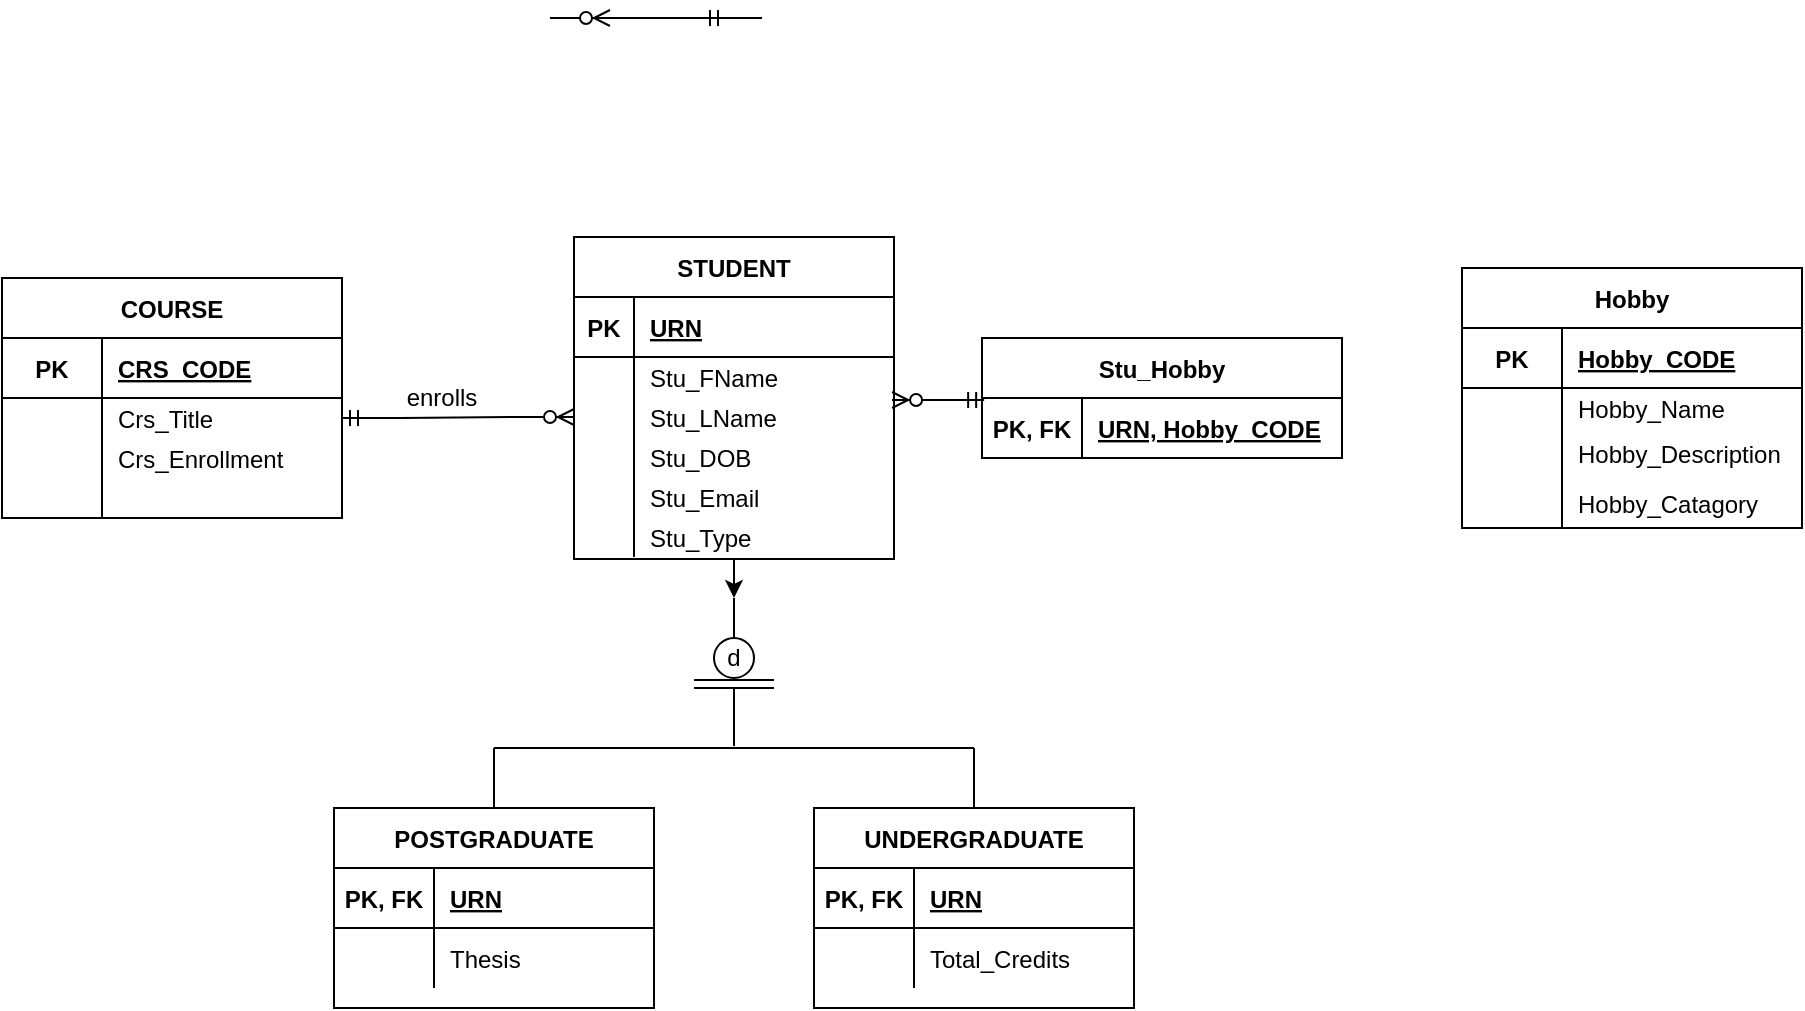 <mxfile version="26.0.2">
  <diagram id="R2lEEEUBdFMjLlhIrx00" name="Page-1">
    <mxGraphModel dx="598" dy="758" grid="1" gridSize="10" guides="1" tooltips="1" connect="1" arrows="1" fold="1" page="1" pageScale="1" pageWidth="827" pageHeight="1169" math="0" shadow="0" extFonts="Permanent Marker^https://fonts.googleapis.com/css?family=Permanent+Marker">
      <root>
        <mxCell id="0" />
        <mxCell id="1" parent="0" />
        <mxCell id="WBBsBwpG8qQ3q6BkwMJ3-28" style="edgeStyle=orthogonalEdgeStyle;rounded=0;orthogonalLoop=1;jettySize=auto;html=1;exitX=0.5;exitY=1;exitDx=0;exitDy=0;" edge="1" parent="1" source="ei-XNbHcQwb9apyGuxFF-1">
          <mxGeometry relative="1" as="geometry">
            <mxPoint x="406" y="750" as="targetPoint" />
          </mxGeometry>
        </mxCell>
        <mxCell id="ei-XNbHcQwb9apyGuxFF-1" value="STUDENT" style="shape=table;startSize=30;container=1;collapsible=1;childLayout=tableLayout;fixedRows=1;rowLines=0;fontStyle=1;align=center;resizeLast=1;" parent="1" vertex="1">
          <mxGeometry x="326" y="569.5" width="160" height="161" as="geometry" />
        </mxCell>
        <mxCell id="ei-XNbHcQwb9apyGuxFF-2" value="" style="shape=partialRectangle;collapsible=0;dropTarget=0;pointerEvents=0;fillColor=none;points=[[0,0.5],[1,0.5]];portConstraint=eastwest;top=0;left=0;right=0;bottom=1;" parent="ei-XNbHcQwb9apyGuxFF-1" vertex="1">
          <mxGeometry y="30" width="160" height="30" as="geometry" />
        </mxCell>
        <mxCell id="ei-XNbHcQwb9apyGuxFF-3" value="PK" style="shape=partialRectangle;overflow=hidden;connectable=0;fillColor=none;top=0;left=0;bottom=0;right=0;fontStyle=1;" parent="ei-XNbHcQwb9apyGuxFF-2" vertex="1">
          <mxGeometry width="30" height="30" as="geometry">
            <mxRectangle width="30" height="30" as="alternateBounds" />
          </mxGeometry>
        </mxCell>
        <mxCell id="ei-XNbHcQwb9apyGuxFF-4" value="URN" style="shape=partialRectangle;overflow=hidden;connectable=0;fillColor=none;top=0;left=0;bottom=0;right=0;align=left;spacingLeft=6;fontStyle=5;" parent="ei-XNbHcQwb9apyGuxFF-2" vertex="1">
          <mxGeometry x="30" width="130" height="30" as="geometry">
            <mxRectangle width="130" height="30" as="alternateBounds" />
          </mxGeometry>
        </mxCell>
        <mxCell id="ei-XNbHcQwb9apyGuxFF-5" value="" style="shape=partialRectangle;collapsible=0;dropTarget=0;pointerEvents=0;fillColor=none;points=[[0,0.5],[1,0.5]];portConstraint=eastwest;top=0;left=0;right=0;bottom=0;" parent="ei-XNbHcQwb9apyGuxFF-1" vertex="1">
          <mxGeometry y="60" width="160" height="20" as="geometry" />
        </mxCell>
        <mxCell id="ei-XNbHcQwb9apyGuxFF-6" value="" style="shape=partialRectangle;overflow=hidden;connectable=0;fillColor=none;top=0;left=0;bottom=0;right=0;" parent="ei-XNbHcQwb9apyGuxFF-5" vertex="1">
          <mxGeometry width="30" height="20" as="geometry">
            <mxRectangle width="30" height="20" as="alternateBounds" />
          </mxGeometry>
        </mxCell>
        <mxCell id="ei-XNbHcQwb9apyGuxFF-7" value="Stu_FName" style="shape=partialRectangle;overflow=hidden;connectable=0;fillColor=none;top=0;left=0;bottom=0;right=0;align=left;spacingLeft=6;" parent="ei-XNbHcQwb9apyGuxFF-5" vertex="1">
          <mxGeometry x="30" width="130" height="20" as="geometry">
            <mxRectangle width="130" height="20" as="alternateBounds" />
          </mxGeometry>
        </mxCell>
        <mxCell id="ei-XNbHcQwb9apyGuxFF-8" value="" style="shape=partialRectangle;collapsible=0;dropTarget=0;pointerEvents=0;fillColor=none;points=[[0,0.5],[1,0.5]];portConstraint=eastwest;top=0;left=0;right=0;bottom=0;" parent="ei-XNbHcQwb9apyGuxFF-1" vertex="1">
          <mxGeometry y="80" width="160" height="20" as="geometry" />
        </mxCell>
        <mxCell id="ei-XNbHcQwb9apyGuxFF-9" value="" style="shape=partialRectangle;overflow=hidden;connectable=0;fillColor=none;top=0;left=0;bottom=0;right=0;" parent="ei-XNbHcQwb9apyGuxFF-8" vertex="1">
          <mxGeometry width="30" height="20" as="geometry">
            <mxRectangle width="30" height="20" as="alternateBounds" />
          </mxGeometry>
        </mxCell>
        <mxCell id="ei-XNbHcQwb9apyGuxFF-10" value="Stu_LName" style="shape=partialRectangle;overflow=hidden;connectable=0;fillColor=none;top=0;left=0;bottom=0;right=0;align=left;spacingLeft=6;" parent="ei-XNbHcQwb9apyGuxFF-8" vertex="1">
          <mxGeometry x="30" width="130" height="20" as="geometry">
            <mxRectangle width="130" height="20" as="alternateBounds" />
          </mxGeometry>
        </mxCell>
        <mxCell id="ei-XNbHcQwb9apyGuxFF-11" value="" style="shape=partialRectangle;collapsible=0;dropTarget=0;pointerEvents=0;fillColor=none;points=[[0,0.5],[1,0.5]];portConstraint=eastwest;top=0;left=0;right=0;bottom=0;" parent="ei-XNbHcQwb9apyGuxFF-1" vertex="1">
          <mxGeometry y="100" width="160" height="20" as="geometry" />
        </mxCell>
        <mxCell id="ei-XNbHcQwb9apyGuxFF-12" value="" style="shape=partialRectangle;overflow=hidden;connectable=0;fillColor=none;top=0;left=0;bottom=0;right=0;" parent="ei-XNbHcQwb9apyGuxFF-11" vertex="1">
          <mxGeometry width="30" height="20" as="geometry">
            <mxRectangle width="30" height="20" as="alternateBounds" />
          </mxGeometry>
        </mxCell>
        <mxCell id="ei-XNbHcQwb9apyGuxFF-13" value="Stu_DOB" style="shape=partialRectangle;overflow=hidden;connectable=0;fillColor=none;top=0;left=0;bottom=0;right=0;align=left;spacingLeft=6;" parent="ei-XNbHcQwb9apyGuxFF-11" vertex="1">
          <mxGeometry x="30" width="130" height="20" as="geometry">
            <mxRectangle width="130" height="20" as="alternateBounds" />
          </mxGeometry>
        </mxCell>
        <mxCell id="WBBsBwpG8qQ3q6BkwMJ3-29" style="shape=partialRectangle;collapsible=0;dropTarget=0;pointerEvents=0;fillColor=none;points=[[0,0.5],[1,0.5]];portConstraint=eastwest;top=0;left=0;right=0;bottom=0;" vertex="1" parent="ei-XNbHcQwb9apyGuxFF-1">
          <mxGeometry y="120" width="160" height="20" as="geometry" />
        </mxCell>
        <mxCell id="WBBsBwpG8qQ3q6BkwMJ3-30" style="shape=partialRectangle;overflow=hidden;connectable=0;fillColor=none;top=0;left=0;bottom=0;right=0;" vertex="1" parent="WBBsBwpG8qQ3q6BkwMJ3-29">
          <mxGeometry width="30" height="20" as="geometry">
            <mxRectangle width="30" height="20" as="alternateBounds" />
          </mxGeometry>
        </mxCell>
        <mxCell id="WBBsBwpG8qQ3q6BkwMJ3-31" value="Stu_Email" style="shape=partialRectangle;overflow=hidden;connectable=0;fillColor=none;top=0;left=0;bottom=0;right=0;align=left;spacingLeft=6;" vertex="1" parent="WBBsBwpG8qQ3q6BkwMJ3-29">
          <mxGeometry x="30" width="130" height="20" as="geometry">
            <mxRectangle width="130" height="20" as="alternateBounds" />
          </mxGeometry>
        </mxCell>
        <mxCell id="WBBsBwpG8qQ3q6BkwMJ3-35" style="shape=partialRectangle;collapsible=0;dropTarget=0;pointerEvents=0;fillColor=none;points=[[0,0.5],[1,0.5]];portConstraint=eastwest;top=0;left=0;right=0;bottom=0;" vertex="1" parent="ei-XNbHcQwb9apyGuxFF-1">
          <mxGeometry y="140" width="160" height="20" as="geometry" />
        </mxCell>
        <mxCell id="WBBsBwpG8qQ3q6BkwMJ3-36" style="shape=partialRectangle;overflow=hidden;connectable=0;fillColor=none;top=0;left=0;bottom=0;right=0;" vertex="1" parent="WBBsBwpG8qQ3q6BkwMJ3-35">
          <mxGeometry width="30" height="20" as="geometry">
            <mxRectangle width="30" height="20" as="alternateBounds" />
          </mxGeometry>
        </mxCell>
        <mxCell id="WBBsBwpG8qQ3q6BkwMJ3-37" value="Stu_Type" style="shape=partialRectangle;overflow=hidden;connectable=0;fillColor=none;top=0;left=0;bottom=0;right=0;align=left;spacingLeft=6;" vertex="1" parent="WBBsBwpG8qQ3q6BkwMJ3-35">
          <mxGeometry x="30" width="130" height="20" as="geometry">
            <mxRectangle width="130" height="20" as="alternateBounds" />
          </mxGeometry>
        </mxCell>
        <mxCell id="ei-XNbHcQwb9apyGuxFF-14" value="POSTGRADUATE" style="shape=table;startSize=30;container=1;collapsible=1;childLayout=tableLayout;fixedRows=1;rowLines=0;fontStyle=1;align=center;resizeLast=1;" parent="1" vertex="1">
          <mxGeometry x="206" y="855" width="160" height="100" as="geometry" />
        </mxCell>
        <mxCell id="ei-XNbHcQwb9apyGuxFF-15" value="" style="shape=partialRectangle;collapsible=0;dropTarget=0;pointerEvents=0;fillColor=none;points=[[0,0.5],[1,0.5]];portConstraint=eastwest;top=0;left=0;right=0;bottom=1;" parent="ei-XNbHcQwb9apyGuxFF-14" vertex="1">
          <mxGeometry y="30" width="160" height="30" as="geometry" />
        </mxCell>
        <mxCell id="ei-XNbHcQwb9apyGuxFF-16" value="PK, FK" style="shape=partialRectangle;overflow=hidden;connectable=0;fillColor=none;top=0;left=0;bottom=0;right=0;fontStyle=1;" parent="ei-XNbHcQwb9apyGuxFF-15" vertex="1">
          <mxGeometry width="50" height="30" as="geometry">
            <mxRectangle width="50" height="30" as="alternateBounds" />
          </mxGeometry>
        </mxCell>
        <mxCell id="ei-XNbHcQwb9apyGuxFF-17" value="URN" style="shape=partialRectangle;overflow=hidden;connectable=0;fillColor=none;top=0;left=0;bottom=0;right=0;align=left;spacingLeft=6;fontStyle=5;" parent="ei-XNbHcQwb9apyGuxFF-15" vertex="1">
          <mxGeometry x="50" width="110" height="30" as="geometry">
            <mxRectangle width="110" height="30" as="alternateBounds" />
          </mxGeometry>
        </mxCell>
        <mxCell id="ei-XNbHcQwb9apyGuxFF-18" value="" style="shape=partialRectangle;collapsible=0;dropTarget=0;pointerEvents=0;fillColor=none;points=[[0,0.5],[1,0.5]];portConstraint=eastwest;top=0;left=0;right=0;bottom=0;" parent="ei-XNbHcQwb9apyGuxFF-14" vertex="1">
          <mxGeometry y="60" width="160" height="30" as="geometry" />
        </mxCell>
        <mxCell id="ei-XNbHcQwb9apyGuxFF-19" value="" style="shape=partialRectangle;overflow=hidden;connectable=0;fillColor=none;top=0;left=0;bottom=0;right=0;" parent="ei-XNbHcQwb9apyGuxFF-18" vertex="1">
          <mxGeometry width="50" height="30" as="geometry">
            <mxRectangle width="50" height="30" as="alternateBounds" />
          </mxGeometry>
        </mxCell>
        <mxCell id="ei-XNbHcQwb9apyGuxFF-20" value="Thesis" style="shape=partialRectangle;overflow=hidden;connectable=0;fillColor=none;top=0;left=0;bottom=0;right=0;align=left;spacingLeft=6;" parent="ei-XNbHcQwb9apyGuxFF-18" vertex="1">
          <mxGeometry x="50" width="110" height="30" as="geometry">
            <mxRectangle width="110" height="30" as="alternateBounds" />
          </mxGeometry>
        </mxCell>
        <mxCell id="ei-XNbHcQwb9apyGuxFF-21" value="UNDERGRADUATE" style="shape=table;startSize=30;container=1;collapsible=1;childLayout=tableLayout;fixedRows=1;rowLines=0;fontStyle=1;align=center;resizeLast=1;" parent="1" vertex="1">
          <mxGeometry x="446" y="855" width="160" height="100" as="geometry" />
        </mxCell>
        <mxCell id="ei-XNbHcQwb9apyGuxFF-22" value="" style="shape=partialRectangle;collapsible=0;dropTarget=0;pointerEvents=0;fillColor=none;points=[[0,0.5],[1,0.5]];portConstraint=eastwest;top=0;left=0;right=0;bottom=1;" parent="ei-XNbHcQwb9apyGuxFF-21" vertex="1">
          <mxGeometry y="30" width="160" height="30" as="geometry" />
        </mxCell>
        <mxCell id="ei-XNbHcQwb9apyGuxFF-23" value="PK, FK" style="shape=partialRectangle;overflow=hidden;connectable=0;fillColor=none;top=0;left=0;bottom=0;right=0;fontStyle=1;" parent="ei-XNbHcQwb9apyGuxFF-22" vertex="1">
          <mxGeometry width="50" height="30" as="geometry">
            <mxRectangle width="50" height="30" as="alternateBounds" />
          </mxGeometry>
        </mxCell>
        <mxCell id="ei-XNbHcQwb9apyGuxFF-24" value="URN" style="shape=partialRectangle;overflow=hidden;connectable=0;fillColor=none;top=0;left=0;bottom=0;right=0;align=left;spacingLeft=6;fontStyle=5;" parent="ei-XNbHcQwb9apyGuxFF-22" vertex="1">
          <mxGeometry x="50" width="110" height="30" as="geometry">
            <mxRectangle width="110" height="30" as="alternateBounds" />
          </mxGeometry>
        </mxCell>
        <mxCell id="ei-XNbHcQwb9apyGuxFF-25" value="" style="shape=partialRectangle;collapsible=0;dropTarget=0;pointerEvents=0;fillColor=none;points=[[0,0.5],[1,0.5]];portConstraint=eastwest;top=0;left=0;right=0;bottom=0;" parent="ei-XNbHcQwb9apyGuxFF-21" vertex="1">
          <mxGeometry y="60" width="160" height="30" as="geometry" />
        </mxCell>
        <mxCell id="ei-XNbHcQwb9apyGuxFF-26" value="" style="shape=partialRectangle;overflow=hidden;connectable=0;fillColor=none;top=0;left=0;bottom=0;right=0;" parent="ei-XNbHcQwb9apyGuxFF-25" vertex="1">
          <mxGeometry width="50" height="30" as="geometry">
            <mxRectangle width="50" height="30" as="alternateBounds" />
          </mxGeometry>
        </mxCell>
        <mxCell id="ei-XNbHcQwb9apyGuxFF-27" value="Total_Credits" style="shape=partialRectangle;overflow=hidden;connectable=0;fillColor=none;top=0;left=0;bottom=0;right=0;align=left;spacingLeft=6;" parent="ei-XNbHcQwb9apyGuxFF-25" vertex="1">
          <mxGeometry x="50" width="110" height="30" as="geometry">
            <mxRectangle width="110" height="30" as="alternateBounds" />
          </mxGeometry>
        </mxCell>
        <mxCell id="ei-XNbHcQwb9apyGuxFF-28" value="" style="endArrow=none;html=1;" parent="1" edge="1">
          <mxGeometry width="50" height="50" relative="1" as="geometry">
            <mxPoint x="406" y="770" as="sourcePoint" />
            <mxPoint x="406" y="750" as="targetPoint" />
          </mxGeometry>
        </mxCell>
        <mxCell id="ei-XNbHcQwb9apyGuxFF-29" value="" style="ellipse;whiteSpace=wrap;html=1;aspect=fixed;" parent="1" vertex="1">
          <mxGeometry x="396" y="770" width="20" height="20" as="geometry" />
        </mxCell>
        <mxCell id="ei-XNbHcQwb9apyGuxFF-30" value="d" style="text;html=1;strokeColor=none;fillColor=none;align=center;verticalAlign=middle;whiteSpace=wrap;rounded=0;" parent="1" vertex="1">
          <mxGeometry x="386" y="770" width="40" height="20" as="geometry" />
        </mxCell>
        <mxCell id="ei-XNbHcQwb9apyGuxFF-31" value="" style="endArrow=none;html=1;" parent="1" edge="1">
          <mxGeometry width="50" height="50" relative="1" as="geometry">
            <mxPoint x="386" y="795" as="sourcePoint" />
            <mxPoint x="426" y="795" as="targetPoint" />
          </mxGeometry>
        </mxCell>
        <mxCell id="ei-XNbHcQwb9apyGuxFF-33" value="" style="endArrow=none;html=1;" parent="1" edge="1">
          <mxGeometry width="50" height="50" relative="1" as="geometry">
            <mxPoint x="406" y="824" as="sourcePoint" />
            <mxPoint x="406" y="795" as="targetPoint" />
          </mxGeometry>
        </mxCell>
        <mxCell id="ei-XNbHcQwb9apyGuxFF-34" value="" style="endArrow=none;html=1;" parent="1" edge="1">
          <mxGeometry width="50" height="50" relative="1" as="geometry">
            <mxPoint x="286" y="825" as="sourcePoint" />
            <mxPoint x="526" y="825" as="targetPoint" />
          </mxGeometry>
        </mxCell>
        <mxCell id="ei-XNbHcQwb9apyGuxFF-35" value="" style="endArrow=none;html=1;exitX=0.5;exitY=0;exitDx=0;exitDy=0;" parent="1" source="ei-XNbHcQwb9apyGuxFF-14" edge="1">
          <mxGeometry width="50" height="50" relative="1" as="geometry">
            <mxPoint x="286" y="850" as="sourcePoint" />
            <mxPoint x="286" y="825" as="targetPoint" />
          </mxGeometry>
        </mxCell>
        <mxCell id="ei-XNbHcQwb9apyGuxFF-36" value="" style="endArrow=none;html=1;exitX=0.5;exitY=0;exitDx=0;exitDy=0;" parent="1" edge="1">
          <mxGeometry width="50" height="50" relative="1" as="geometry">
            <mxPoint x="526" y="855" as="sourcePoint" />
            <mxPoint x="526" y="825" as="targetPoint" />
          </mxGeometry>
        </mxCell>
        <mxCell id="wjjcIbCkv-khAHTKqx7L-105" value="" style="shape=partialRectangle;collapsible=0;dropTarget=0;pointerEvents=0;fillColor=none;points=[[0,0.5],[1,0.5]];portConstraint=eastwest;top=0;left=0;right=0;bottom=0;" parent="1" vertex="1">
          <mxGeometry x="356" y="620" width="110" height="20" as="geometry" />
        </mxCell>
        <mxCell id="wjjcIbCkv-khAHTKqx7L-106" value="" style="shape=partialRectangle;overflow=hidden;connectable=0;fillColor=none;top=0;left=0;bottom=0;right=0;" parent="wjjcIbCkv-khAHTKqx7L-105" vertex="1">
          <mxGeometry width="20.625" height="20" as="geometry" />
        </mxCell>
        <mxCell id="wjjcIbCkv-khAHTKqx7L-116" value="COURSE" style="shape=table;startSize=30;container=1;collapsible=1;childLayout=tableLayout;fixedRows=1;rowLines=0;fontStyle=1;align=center;resizeLast=1;" parent="1" vertex="1">
          <mxGeometry x="40" y="590" width="170" height="120" as="geometry" />
        </mxCell>
        <mxCell id="wjjcIbCkv-khAHTKqx7L-117" value="" style="shape=partialRectangle;collapsible=0;dropTarget=0;pointerEvents=0;fillColor=none;points=[[0,0.5],[1,0.5]];portConstraint=eastwest;top=0;left=0;right=0;bottom=1;" parent="wjjcIbCkv-khAHTKqx7L-116" vertex="1">
          <mxGeometry y="30" width="170" height="30" as="geometry" />
        </mxCell>
        <mxCell id="wjjcIbCkv-khAHTKqx7L-118" value="PK" style="shape=partialRectangle;overflow=hidden;connectable=0;fillColor=none;top=0;left=0;bottom=0;right=0;fontStyle=1;" parent="wjjcIbCkv-khAHTKqx7L-117" vertex="1">
          <mxGeometry width="50" height="30" as="geometry">
            <mxRectangle width="50" height="30" as="alternateBounds" />
          </mxGeometry>
        </mxCell>
        <mxCell id="wjjcIbCkv-khAHTKqx7L-119" value="CRS_CODE" style="shape=partialRectangle;overflow=hidden;connectable=0;fillColor=none;top=0;left=0;bottom=0;right=0;align=left;spacingLeft=6;fontStyle=5;" parent="wjjcIbCkv-khAHTKqx7L-117" vertex="1">
          <mxGeometry x="50" width="120" height="30" as="geometry">
            <mxRectangle width="120" height="30" as="alternateBounds" />
          </mxGeometry>
        </mxCell>
        <mxCell id="wjjcIbCkv-khAHTKqx7L-120" value="" style="shape=partialRectangle;collapsible=0;dropTarget=0;pointerEvents=0;fillColor=none;points=[[0,0.5],[1,0.5]];portConstraint=eastwest;top=0;left=0;right=0;bottom=0;" parent="wjjcIbCkv-khAHTKqx7L-116" vertex="1">
          <mxGeometry y="60" width="170" height="20" as="geometry" />
        </mxCell>
        <mxCell id="wjjcIbCkv-khAHTKqx7L-121" value="" style="shape=partialRectangle;overflow=hidden;connectable=0;fillColor=none;top=0;left=0;bottom=0;right=0;" parent="wjjcIbCkv-khAHTKqx7L-120" vertex="1">
          <mxGeometry width="50" height="20" as="geometry">
            <mxRectangle width="50" height="20" as="alternateBounds" />
          </mxGeometry>
        </mxCell>
        <mxCell id="wjjcIbCkv-khAHTKqx7L-122" value="Crs_Title" style="shape=partialRectangle;overflow=hidden;connectable=0;fillColor=none;top=0;left=0;bottom=0;right=0;align=left;spacingLeft=6;" parent="wjjcIbCkv-khAHTKqx7L-120" vertex="1">
          <mxGeometry x="50" width="120" height="20" as="geometry">
            <mxRectangle width="120" height="20" as="alternateBounds" />
          </mxGeometry>
        </mxCell>
        <mxCell id="wjjcIbCkv-khAHTKqx7L-139" value="" style="shape=partialRectangle;collapsible=0;dropTarget=0;pointerEvents=0;fillColor=none;points=[[0,0.5],[1,0.5]];portConstraint=eastwest;top=0;left=0;right=0;bottom=0;" parent="wjjcIbCkv-khAHTKqx7L-116" vertex="1">
          <mxGeometry y="80" width="170" height="20" as="geometry" />
        </mxCell>
        <mxCell id="wjjcIbCkv-khAHTKqx7L-140" value="" style="shape=partialRectangle;overflow=hidden;connectable=0;fillColor=none;top=0;left=0;bottom=0;right=0;" parent="wjjcIbCkv-khAHTKqx7L-139" vertex="1">
          <mxGeometry width="50" height="20" as="geometry">
            <mxRectangle width="50" height="20" as="alternateBounds" />
          </mxGeometry>
        </mxCell>
        <mxCell id="wjjcIbCkv-khAHTKqx7L-141" value="Crs_Enrollment" style="shape=partialRectangle;overflow=hidden;connectable=0;fillColor=none;top=0;left=0;bottom=0;right=0;align=left;spacingLeft=6;" parent="wjjcIbCkv-khAHTKqx7L-139" vertex="1">
          <mxGeometry x="50" width="120" height="20" as="geometry">
            <mxRectangle width="120" height="20" as="alternateBounds" />
          </mxGeometry>
        </mxCell>
        <mxCell id="wjjcIbCkv-khAHTKqx7L-152" value="" style="shape=partialRectangle;collapsible=0;dropTarget=0;pointerEvents=0;fillColor=none;points=[[0,0.5],[1,0.5]];portConstraint=eastwest;top=0;left=0;right=0;bottom=0;" parent="wjjcIbCkv-khAHTKqx7L-116" vertex="1">
          <mxGeometry y="100" width="170" height="20" as="geometry" />
        </mxCell>
        <mxCell id="wjjcIbCkv-khAHTKqx7L-153" value="" style="shape=partialRectangle;overflow=hidden;connectable=0;fillColor=none;top=0;left=0;bottom=0;right=0;" parent="wjjcIbCkv-khAHTKqx7L-152" vertex="1">
          <mxGeometry width="50" height="20" as="geometry">
            <mxRectangle width="50" height="20" as="alternateBounds" />
          </mxGeometry>
        </mxCell>
        <mxCell id="wjjcIbCkv-khAHTKqx7L-154" value="" style="shape=partialRectangle;overflow=hidden;connectable=0;fillColor=none;top=0;left=0;bottom=0;right=0;align=left;spacingLeft=6;" parent="wjjcIbCkv-khAHTKqx7L-152" vertex="1">
          <mxGeometry x="50" width="120" height="20" as="geometry">
            <mxRectangle width="120" height="20" as="alternateBounds" />
          </mxGeometry>
        </mxCell>
        <mxCell id="wjjcIbCkv-khAHTKqx7L-220" value="enrolls" style="text;html=1;strokeColor=none;fillColor=none;align=center;verticalAlign=middle;whiteSpace=wrap;rounded=0;" parent="1" vertex="1">
          <mxGeometry x="240" y="640" width="40" height="20" as="geometry" />
        </mxCell>
        <mxCell id="wjjcIbCkv-khAHTKqx7L-231" value="" style="endArrow=none;html=1;" parent="1" edge="1">
          <mxGeometry width="50" height="50" relative="1" as="geometry">
            <mxPoint x="386" y="791" as="sourcePoint" />
            <mxPoint x="426" y="791" as="targetPoint" />
          </mxGeometry>
        </mxCell>
        <mxCell id="e9nyPJN5sb5ukhflq2uz-1" value="" style="edgeStyle=entityRelationEdgeStyle;fontSize=12;html=1;endArrow=ERzeroToMany;startArrow=ERmandOne;rounded=0;exitX=1;exitY=0.5;exitDx=0;exitDy=0;entryX=0;entryY=0.5;entryDx=0;entryDy=0;" parent="1" source="wjjcIbCkv-khAHTKqx7L-120" target="ei-XNbHcQwb9apyGuxFF-8" edge="1">
          <mxGeometry width="100" height="100" relative="1" as="geometry">
            <mxPoint x="290" y="720" as="sourcePoint" />
            <mxPoint x="390" y="620" as="targetPoint" />
          </mxGeometry>
        </mxCell>
        <mxCell id="WBBsBwpG8qQ3q6BkwMJ3-1" value="Hobby" style="shape=table;startSize=30;container=1;collapsible=1;childLayout=tableLayout;fixedRows=1;rowLines=0;fontStyle=1;align=center;resizeLast=1;" vertex="1" parent="1">
          <mxGeometry x="770" y="585" width="170" height="130" as="geometry" />
        </mxCell>
        <mxCell id="WBBsBwpG8qQ3q6BkwMJ3-2" value="" style="shape=partialRectangle;collapsible=0;dropTarget=0;pointerEvents=0;fillColor=none;points=[[0,0.5],[1,0.5]];portConstraint=eastwest;top=0;left=0;right=0;bottom=1;" vertex="1" parent="WBBsBwpG8qQ3q6BkwMJ3-1">
          <mxGeometry y="30" width="170" height="30" as="geometry" />
        </mxCell>
        <mxCell id="WBBsBwpG8qQ3q6BkwMJ3-3" value="PK" style="shape=partialRectangle;overflow=hidden;connectable=0;fillColor=none;top=0;left=0;bottom=0;right=0;fontStyle=1;" vertex="1" parent="WBBsBwpG8qQ3q6BkwMJ3-2">
          <mxGeometry width="50" height="30" as="geometry">
            <mxRectangle width="50" height="30" as="alternateBounds" />
          </mxGeometry>
        </mxCell>
        <mxCell id="WBBsBwpG8qQ3q6BkwMJ3-4" value="Hobby_CODE" style="shape=partialRectangle;overflow=hidden;connectable=0;fillColor=none;top=0;left=0;bottom=0;right=0;align=left;spacingLeft=6;fontStyle=5;" vertex="1" parent="WBBsBwpG8qQ3q6BkwMJ3-2">
          <mxGeometry x="50" width="120" height="30" as="geometry">
            <mxRectangle width="120" height="30" as="alternateBounds" />
          </mxGeometry>
        </mxCell>
        <mxCell id="WBBsBwpG8qQ3q6BkwMJ3-5" value="" style="shape=partialRectangle;collapsible=0;dropTarget=0;pointerEvents=0;fillColor=none;points=[[0,0.5],[1,0.5]];portConstraint=eastwest;top=0;left=0;right=0;bottom=0;" vertex="1" parent="WBBsBwpG8qQ3q6BkwMJ3-1">
          <mxGeometry y="60" width="170" height="20" as="geometry" />
        </mxCell>
        <mxCell id="WBBsBwpG8qQ3q6BkwMJ3-6" value="" style="shape=partialRectangle;overflow=hidden;connectable=0;fillColor=none;top=0;left=0;bottom=0;right=0;" vertex="1" parent="WBBsBwpG8qQ3q6BkwMJ3-5">
          <mxGeometry width="50" height="20" as="geometry">
            <mxRectangle width="50" height="20" as="alternateBounds" />
          </mxGeometry>
        </mxCell>
        <mxCell id="WBBsBwpG8qQ3q6BkwMJ3-7" value="Hobby_Name" style="shape=partialRectangle;overflow=hidden;connectable=0;fillColor=none;top=0;left=0;bottom=0;right=0;align=left;spacingLeft=6;" vertex="1" parent="WBBsBwpG8qQ3q6BkwMJ3-5">
          <mxGeometry x="50" width="120" height="20" as="geometry">
            <mxRectangle width="120" height="20" as="alternateBounds" />
          </mxGeometry>
        </mxCell>
        <mxCell id="WBBsBwpG8qQ3q6BkwMJ3-8" value="" style="shape=partialRectangle;collapsible=0;dropTarget=0;pointerEvents=0;fillColor=none;points=[[0,0.5],[1,0.5]];portConstraint=eastwest;top=0;left=0;right=0;bottom=0;" vertex="1" parent="WBBsBwpG8qQ3q6BkwMJ3-1">
          <mxGeometry y="80" width="170" height="25" as="geometry" />
        </mxCell>
        <mxCell id="WBBsBwpG8qQ3q6BkwMJ3-9" value="" style="shape=partialRectangle;overflow=hidden;connectable=0;fillColor=none;top=0;left=0;bottom=0;right=0;" vertex="1" parent="WBBsBwpG8qQ3q6BkwMJ3-8">
          <mxGeometry width="50" height="25" as="geometry">
            <mxRectangle width="50" height="25" as="alternateBounds" />
          </mxGeometry>
        </mxCell>
        <mxCell id="WBBsBwpG8qQ3q6BkwMJ3-10" value="Hobby_Description" style="shape=partialRectangle;overflow=hidden;connectable=0;fillColor=none;top=0;left=0;bottom=0;right=0;align=left;spacingLeft=6;" vertex="1" parent="WBBsBwpG8qQ3q6BkwMJ3-8">
          <mxGeometry x="50" width="120" height="25" as="geometry">
            <mxRectangle width="120" height="25" as="alternateBounds" />
          </mxGeometry>
        </mxCell>
        <mxCell id="WBBsBwpG8qQ3q6BkwMJ3-41" style="shape=partialRectangle;collapsible=0;dropTarget=0;pointerEvents=0;fillColor=none;points=[[0,0.5],[1,0.5]];portConstraint=eastwest;top=0;left=0;right=0;bottom=0;" vertex="1" parent="WBBsBwpG8qQ3q6BkwMJ3-1">
          <mxGeometry y="105" width="170" height="25" as="geometry" />
        </mxCell>
        <mxCell id="WBBsBwpG8qQ3q6BkwMJ3-42" style="shape=partialRectangle;overflow=hidden;connectable=0;fillColor=none;top=0;left=0;bottom=0;right=0;" vertex="1" parent="WBBsBwpG8qQ3q6BkwMJ3-41">
          <mxGeometry width="50" height="25" as="geometry">
            <mxRectangle width="50" height="25" as="alternateBounds" />
          </mxGeometry>
        </mxCell>
        <mxCell id="WBBsBwpG8qQ3q6BkwMJ3-43" value="Hobby_Catagory" style="shape=partialRectangle;overflow=hidden;connectable=0;fillColor=none;top=0;left=0;bottom=0;right=0;align=left;spacingLeft=6;" vertex="1" parent="WBBsBwpG8qQ3q6BkwMJ3-41">
          <mxGeometry x="50" width="120" height="25" as="geometry">
            <mxRectangle width="120" height="25" as="alternateBounds" />
          </mxGeometry>
        </mxCell>
        <mxCell id="WBBsBwpG8qQ3q6BkwMJ3-44" value="Stu_Hobby" style="shape=table;startSize=30;container=1;collapsible=1;childLayout=tableLayout;fixedRows=1;rowLines=0;fontStyle=1;align=center;resizeLast=1;" vertex="1" parent="1">
          <mxGeometry x="530" y="620" width="180" height="60" as="geometry" />
        </mxCell>
        <mxCell id="WBBsBwpG8qQ3q6BkwMJ3-45" value="" style="shape=partialRectangle;collapsible=0;dropTarget=0;pointerEvents=0;fillColor=none;points=[[0,0.5],[1,0.5]];portConstraint=eastwest;top=0;left=0;right=0;bottom=1;" vertex="1" parent="WBBsBwpG8qQ3q6BkwMJ3-44">
          <mxGeometry y="30" width="180" height="30" as="geometry" />
        </mxCell>
        <mxCell id="WBBsBwpG8qQ3q6BkwMJ3-46" value="PK, FK" style="shape=partialRectangle;overflow=hidden;connectable=0;fillColor=none;top=0;left=0;bottom=0;right=0;fontStyle=1;" vertex="1" parent="WBBsBwpG8qQ3q6BkwMJ3-45">
          <mxGeometry width="50" height="30" as="geometry">
            <mxRectangle width="50" height="30" as="alternateBounds" />
          </mxGeometry>
        </mxCell>
        <mxCell id="WBBsBwpG8qQ3q6BkwMJ3-47" value="URN, Hobby_CODE" style="shape=partialRectangle;overflow=hidden;connectable=0;fillColor=none;top=0;left=0;bottom=0;right=0;align=left;spacingLeft=6;fontStyle=5;" vertex="1" parent="WBBsBwpG8qQ3q6BkwMJ3-45">
          <mxGeometry x="50" width="130" height="30" as="geometry">
            <mxRectangle width="130" height="30" as="alternateBounds" />
          </mxGeometry>
        </mxCell>
        <mxCell id="WBBsBwpG8qQ3q6BkwMJ3-57" value="" style="edgeStyle=entityRelationEdgeStyle;fontSize=12;html=1;endArrow=ERzeroToMany;startArrow=ERmandOne;rounded=0;exitX=0.006;exitY=0.033;exitDx=0;exitDy=0;exitPerimeter=0;entryX=0.994;entryY=0.075;entryDx=0;entryDy=0;entryPerimeter=0;" edge="1" parent="1" source="WBBsBwpG8qQ3q6BkwMJ3-45" target="ei-XNbHcQwb9apyGuxFF-8">
          <mxGeometry width="100" height="100" relative="1" as="geometry">
            <mxPoint x="560" y="780" as="sourcePoint" />
            <mxPoint x="700" y="790" as="targetPoint" />
          </mxGeometry>
        </mxCell>
        <mxCell id="WBBsBwpG8qQ3q6BkwMJ3-59" value="" style="edgeStyle=entityRelationEdgeStyle;fontSize=12;html=1;endArrow=ERzeroToMany;startArrow=ERmandOne;rounded=0;exitX=0.006;exitY=0.033;exitDx=0;exitDy=0;exitPerimeter=0;entryX=0.994;entryY=0.075;entryDx=0;entryDy=0;entryPerimeter=0;" edge="1" parent="1">
          <mxGeometry width="100" height="100" relative="1" as="geometry">
            <mxPoint x="390" y="460" as="sourcePoint" />
            <mxPoint x="344" y="460" as="targetPoint" />
          </mxGeometry>
        </mxCell>
      </root>
    </mxGraphModel>
  </diagram>
</mxfile>
